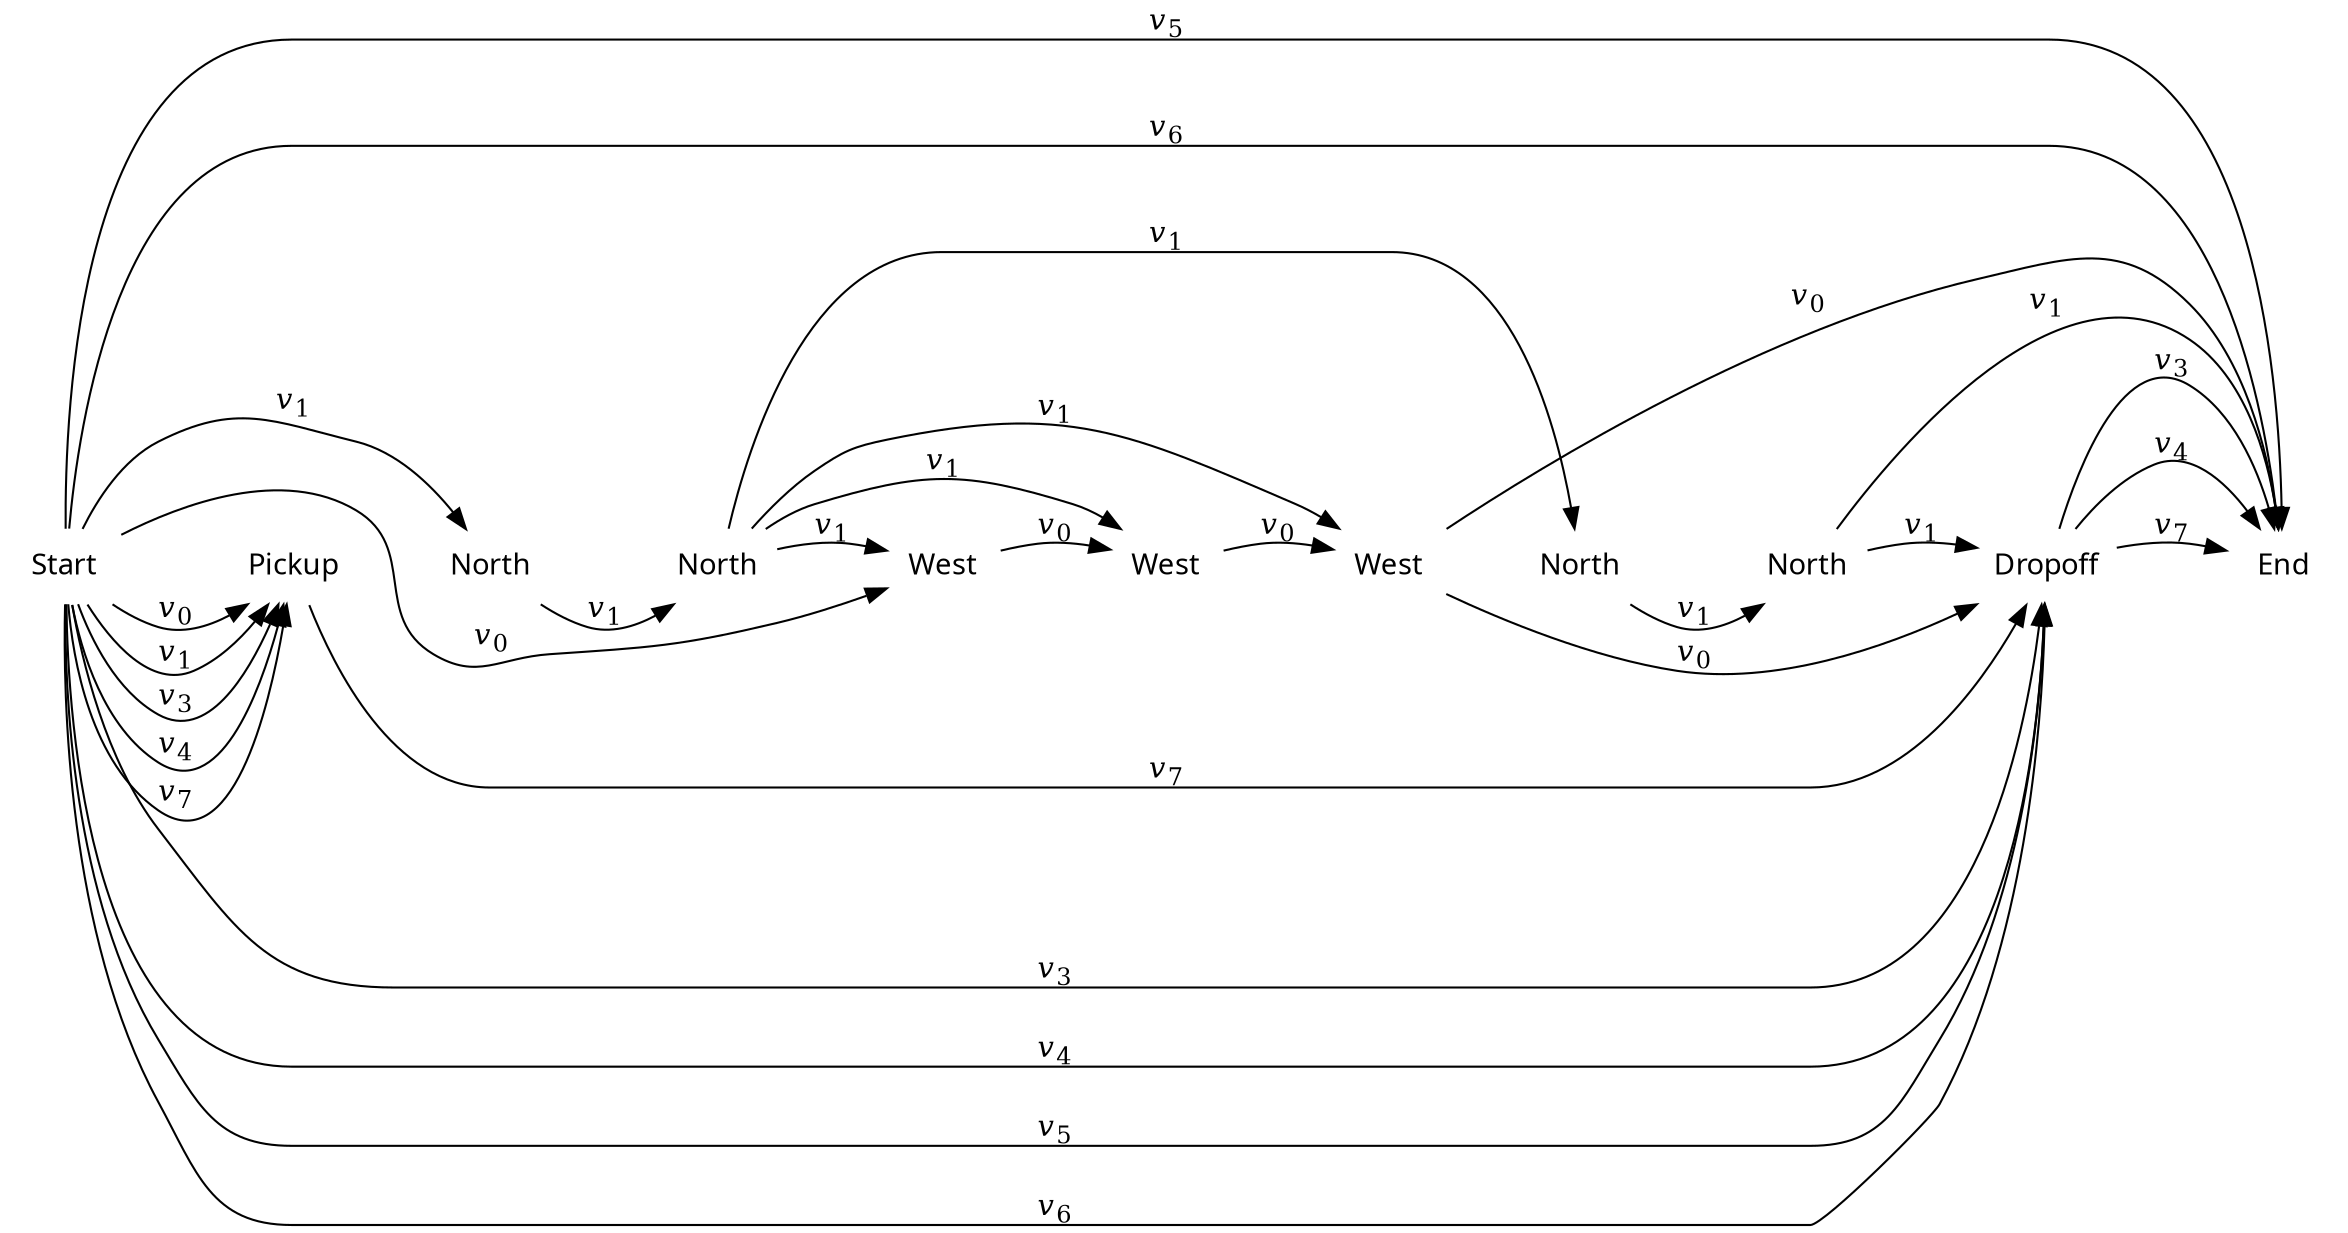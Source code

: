 digraph cat {
rankdir=LR
node [shape=plaintext]
edge [arrowhead=normal]

0 [label="Start",fontname="sans"]
1 [label="Pickup",fontname="sans"]
2 [label="North",fontname="sans"]
3 [label="North",fontname="sans"]
4 [label="West",fontname="sans"]
5 [label="West",fontname="sans"]
6 [label="West",fontname="sans"]
7 [label="North",fontname="sans"]
8 [label="North",fontname="sans"]
9 [label="Dropoff",fontname="sans"]
10 [label="End",fontname="sans"]

0 -> 1 [label=<<i>v</i><sub>0</sub>>]
0 -> 4 [label=<<i>v</i><sub>0</sub>>]
0 -> 1 [label=<<i>v</i><sub>1</sub>>]
0 -> 2 [label=<<i>v</i><sub>1</sub>>]
0 -> 1 [label=<<i>v</i><sub>3</sub>>]
0 -> 9 [label=<<i>v</i><sub>3</sub>>]
0 -> 1 [label=<<i>v</i><sub>4</sub>>]
0 -> 9 [label=<<i>v</i><sub>4</sub>>]
0 -> 9 [label=<<i>v</i><sub>5</sub>>]
0 -> 10 [label=<<i>v</i><sub>5</sub>>]
0 -> 9 [label=<<i>v</i><sub>6</sub>>]
0 -> 10 [label=<<i>v</i><sub>6</sub>>]
0 -> 1 [label=<<i>v</i><sub>7</sub>>]
1 -> 9 [label=<<i>v</i><sub>7</sub>>]
2 -> 3 [label=<<i>v</i><sub>1</sub>>]
3 -> 4 [label=<<i>v</i><sub>1</sub>>]
3 -> 5 [label=<<i>v</i><sub>1</sub>>]
3 -> 6 [label=<<i>v</i><sub>1</sub>>]
3 -> 7 [label=<<i>v</i><sub>1</sub>>]
4 -> 5 [label=<<i>v</i><sub>0</sub>>]
5 -> 6 [label=<<i>v</i><sub>0</sub>>]
6 -> 9 [label=<<i>v</i><sub>0</sub>>]
6 -> 10 [label=<<i>v</i><sub>0</sub>>]
7 -> 8 [label=<<i>v</i><sub>1</sub>>]
8 -> 9 [label=<<i>v</i><sub>1</sub>>]
8 -> 10 [label=<<i>v</i><sub>1</sub>>]
9 -> 10 [label=<<i>v</i><sub>3</sub>>]
9 -> 10 [label=<<i>v</i><sub>4</sub>>]
9 -> 10 [label=<<i>v</i><sub>7</sub>>]

# To line up the actions
0 -> 1 [weight=100,style=invis]
1 -> 2 [weight=100,style=invis]
2 -> 3 [weight=100,style=invis]
3 -> 4 [weight=100,style=invis]
4 -> 5 [weight=100,style=invis]
5 -> 6 [weight=100,style=invis]
6 -> 7 [weight=100,style=invis]
7 -> 8 [weight=100,style=invis]
8 -> 9 [weight=100,style=invis]
9 -> 10 [weight=100,style=invis]
}
